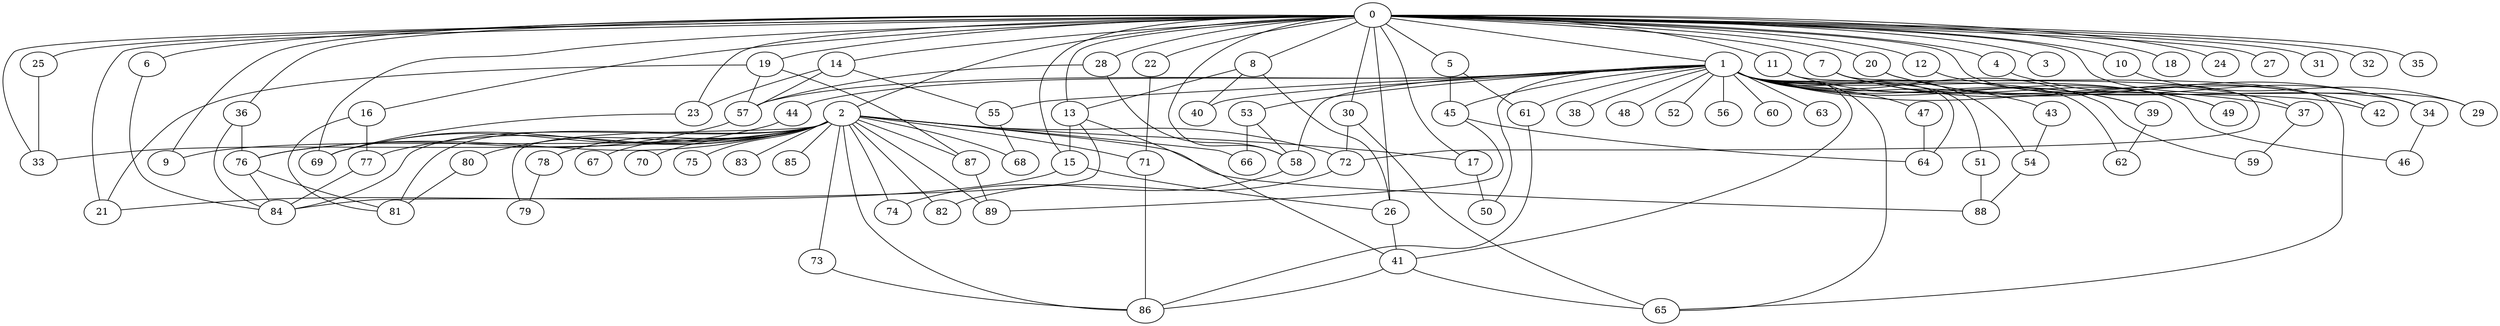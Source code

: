 
graph graphname {
    0 -- 1
0 -- 2
0 -- 3
0 -- 4
0 -- 5
0 -- 6
0 -- 7
0 -- 8
0 -- 9
0 -- 10
0 -- 11
0 -- 12
0 -- 13
0 -- 14
0 -- 15
0 -- 16
0 -- 17
0 -- 18
0 -- 19
0 -- 20
0 -- 21
0 -- 22
0 -- 23
0 -- 24
0 -- 25
0 -- 26
0 -- 27
0 -- 28
0 -- 29
0 -- 30
0 -- 31
0 -- 32
0 -- 33
0 -- 34
0 -- 35
0 -- 36
0 -- 69
0 -- 58
1 -- 37
1 -- 38
1 -- 39
1 -- 40
1 -- 41
1 -- 42
1 -- 43
1 -- 44
1 -- 45
1 -- 46
1 -- 47
1 -- 48
1 -- 49
1 -- 50
1 -- 51
1 -- 52
1 -- 53
1 -- 54
1 -- 55
1 -- 56
1 -- 57
1 -- 58
1 -- 59
1 -- 60
1 -- 61
1 -- 62
1 -- 63
1 -- 64
1 -- 65
2 -- 66
2 -- 67
2 -- 68
2 -- 69
2 -- 70
2 -- 71
2 -- 72
2 -- 73
2 -- 74
2 -- 75
2 -- 76
2 -- 77
2 -- 78
2 -- 79
2 -- 80
2 -- 81
2 -- 82
2 -- 83
2 -- 84
2 -- 85
2 -- 86
2 -- 87
2 -- 88
2 -- 89
2 -- 9
2 -- 17
2 -- 33
4 -- 34
5 -- 61
5 -- 45
6 -- 84
7 -- 49
7 -- 42
7 -- 72
8 -- 13
8 -- 40
8 -- 26
10 -- 29
11 -- 39
11 -- 65
12 -- 42
13 -- 84
13 -- 41
13 -- 15
14 -- 55
14 -- 23
14 -- 57
15 -- 26
15 -- 21
16 -- 81
16 -- 77
17 -- 50
19 -- 87
19 -- 57
19 -- 21
20 -- 34
20 -- 37
22 -- 71
23 -- 69
25 -- 33
26 -- 41
28 -- 57
28 -- 58
30 -- 65
30 -- 72
34 -- 46
36 -- 84
36 -- 76
37 -- 59
39 -- 62
41 -- 65
41 -- 86
43 -- 54
44 -- 69
45 -- 64
45 -- 89
47 -- 64
51 -- 88
53 -- 58
53 -- 66
54 -- 88
55 -- 68
57 -- 76
58 -- 74
61 -- 86
71 -- 86
72 -- 82
73 -- 86
76 -- 84
76 -- 81
77 -- 84
78 -- 79
80 -- 81
87 -- 89

}
